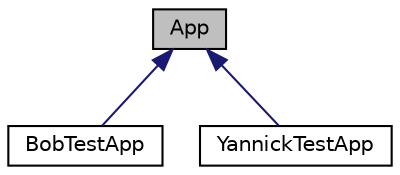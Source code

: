 digraph "App"
{
  edge [fontname="Helvetica",fontsize="10",labelfontname="Helvetica",labelfontsize="10"];
  node [fontname="Helvetica",fontsize="10",shape=record];
  Node1 [label="App",height=0.2,width=0.4,color="black", fillcolor="grey75", style="filled", fontcolor="black"];
  Node1 -> Node2 [dir="back",color="midnightblue",fontsize="10",style="solid",fontname="Helvetica"];
  Node2 [label="BobTestApp",height=0.2,width=0.4,color="black", fillcolor="white", style="filled",URL="$class_bob_test_app.html"];
  Node1 -> Node3 [dir="back",color="midnightblue",fontsize="10",style="solid",fontname="Helvetica"];
  Node3 [label="YannickTestApp",height=0.2,width=0.4,color="black", fillcolor="white", style="filled",URL="$class_yannick_test_app.html"];
}
